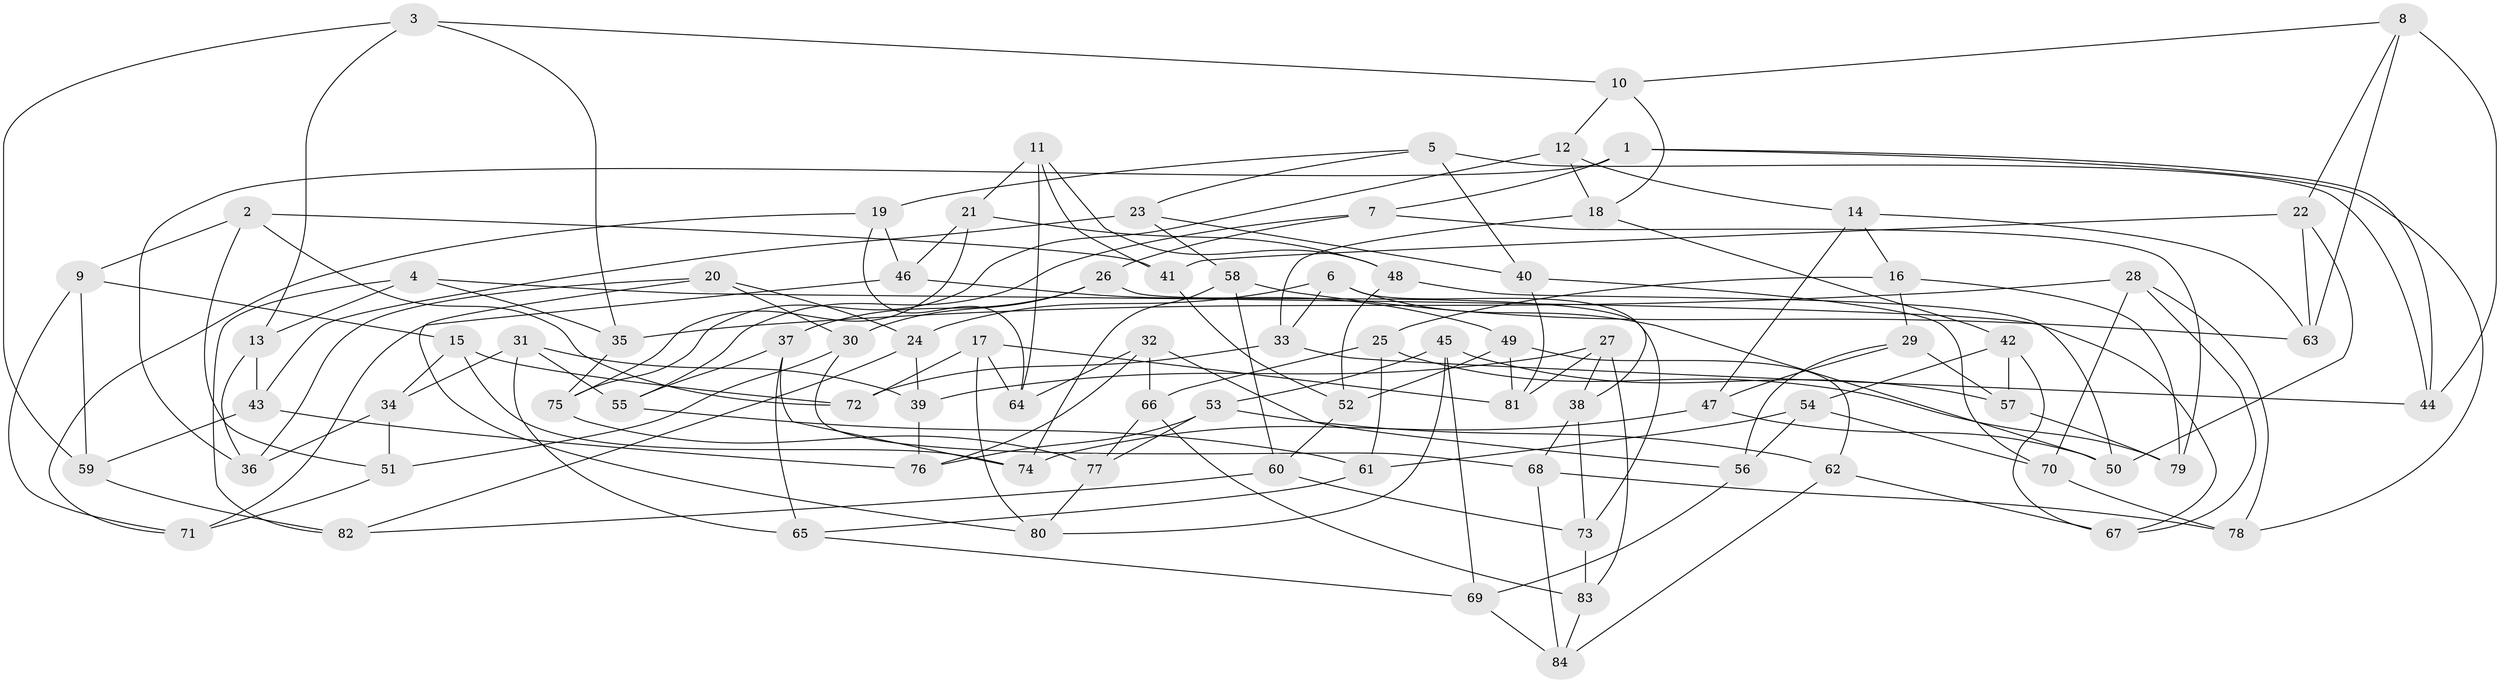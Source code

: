 // coarse degree distribution, {8: 0.047619047619047616, 10: 0.023809523809523808, 4: 0.3333333333333333, 6: 0.23809523809523808, 11: 0.023809523809523808, 5: 0.16666666666666666, 7: 0.047619047619047616, 3: 0.047619047619047616, 9: 0.047619047619047616, 2: 0.023809523809523808}
// Generated by graph-tools (version 1.1) at 2025/20/03/04/25 18:20:53]
// undirected, 84 vertices, 168 edges
graph export_dot {
graph [start="1"]
  node [color=gray90,style=filled];
  1;
  2;
  3;
  4;
  5;
  6;
  7;
  8;
  9;
  10;
  11;
  12;
  13;
  14;
  15;
  16;
  17;
  18;
  19;
  20;
  21;
  22;
  23;
  24;
  25;
  26;
  27;
  28;
  29;
  30;
  31;
  32;
  33;
  34;
  35;
  36;
  37;
  38;
  39;
  40;
  41;
  42;
  43;
  44;
  45;
  46;
  47;
  48;
  49;
  50;
  51;
  52;
  53;
  54;
  55;
  56;
  57;
  58;
  59;
  60;
  61;
  62;
  63;
  64;
  65;
  66;
  67;
  68;
  69;
  70;
  71;
  72;
  73;
  74;
  75;
  76;
  77;
  78;
  79;
  80;
  81;
  82;
  83;
  84;
  1 -- 36;
  1 -- 78;
  1 -- 44;
  1 -- 7;
  2 -- 51;
  2 -- 41;
  2 -- 9;
  2 -- 72;
  3 -- 35;
  3 -- 13;
  3 -- 10;
  3 -- 59;
  4 -- 13;
  4 -- 35;
  4 -- 67;
  4 -- 82;
  5 -- 23;
  5 -- 44;
  5 -- 40;
  5 -- 19;
  6 -- 38;
  6 -- 50;
  6 -- 33;
  6 -- 24;
  7 -- 55;
  7 -- 26;
  7 -- 79;
  8 -- 44;
  8 -- 63;
  8 -- 10;
  8 -- 22;
  9 -- 59;
  9 -- 15;
  9 -- 71;
  10 -- 12;
  10 -- 18;
  11 -- 41;
  11 -- 21;
  11 -- 64;
  11 -- 48;
  12 -- 75;
  12 -- 18;
  12 -- 14;
  13 -- 43;
  13 -- 36;
  14 -- 63;
  14 -- 47;
  14 -- 16;
  15 -- 72;
  15 -- 34;
  15 -- 74;
  16 -- 79;
  16 -- 25;
  16 -- 29;
  17 -- 72;
  17 -- 81;
  17 -- 80;
  17 -- 64;
  18 -- 33;
  18 -- 42;
  19 -- 46;
  19 -- 71;
  19 -- 64;
  20 -- 24;
  20 -- 30;
  20 -- 36;
  20 -- 80;
  21 -- 75;
  21 -- 46;
  21 -- 48;
  22 -- 41;
  22 -- 50;
  22 -- 63;
  23 -- 40;
  23 -- 58;
  23 -- 43;
  24 -- 39;
  24 -- 82;
  25 -- 79;
  25 -- 66;
  25 -- 61;
  26 -- 37;
  26 -- 73;
  26 -- 30;
  27 -- 39;
  27 -- 83;
  27 -- 38;
  27 -- 81;
  28 -- 67;
  28 -- 70;
  28 -- 35;
  28 -- 78;
  29 -- 57;
  29 -- 47;
  29 -- 56;
  30 -- 51;
  30 -- 68;
  31 -- 65;
  31 -- 39;
  31 -- 55;
  31 -- 34;
  32 -- 76;
  32 -- 64;
  32 -- 56;
  32 -- 66;
  33 -- 44;
  33 -- 72;
  34 -- 36;
  34 -- 51;
  35 -- 75;
  37 -- 65;
  37 -- 74;
  37 -- 55;
  38 -- 73;
  38 -- 68;
  39 -- 76;
  40 -- 70;
  40 -- 81;
  41 -- 52;
  42 -- 54;
  42 -- 57;
  42 -- 67;
  43 -- 76;
  43 -- 59;
  45 -- 80;
  45 -- 57;
  45 -- 53;
  45 -- 69;
  46 -- 71;
  46 -- 49;
  47 -- 74;
  47 -- 50;
  48 -- 50;
  48 -- 52;
  49 -- 62;
  49 -- 52;
  49 -- 81;
  51 -- 71;
  52 -- 60;
  53 -- 62;
  53 -- 76;
  53 -- 77;
  54 -- 56;
  54 -- 61;
  54 -- 70;
  55 -- 61;
  56 -- 69;
  57 -- 79;
  58 -- 60;
  58 -- 63;
  58 -- 74;
  59 -- 82;
  60 -- 82;
  60 -- 73;
  61 -- 65;
  62 -- 67;
  62 -- 84;
  65 -- 69;
  66 -- 83;
  66 -- 77;
  68 -- 78;
  68 -- 84;
  69 -- 84;
  70 -- 78;
  73 -- 83;
  75 -- 77;
  77 -- 80;
  83 -- 84;
}
